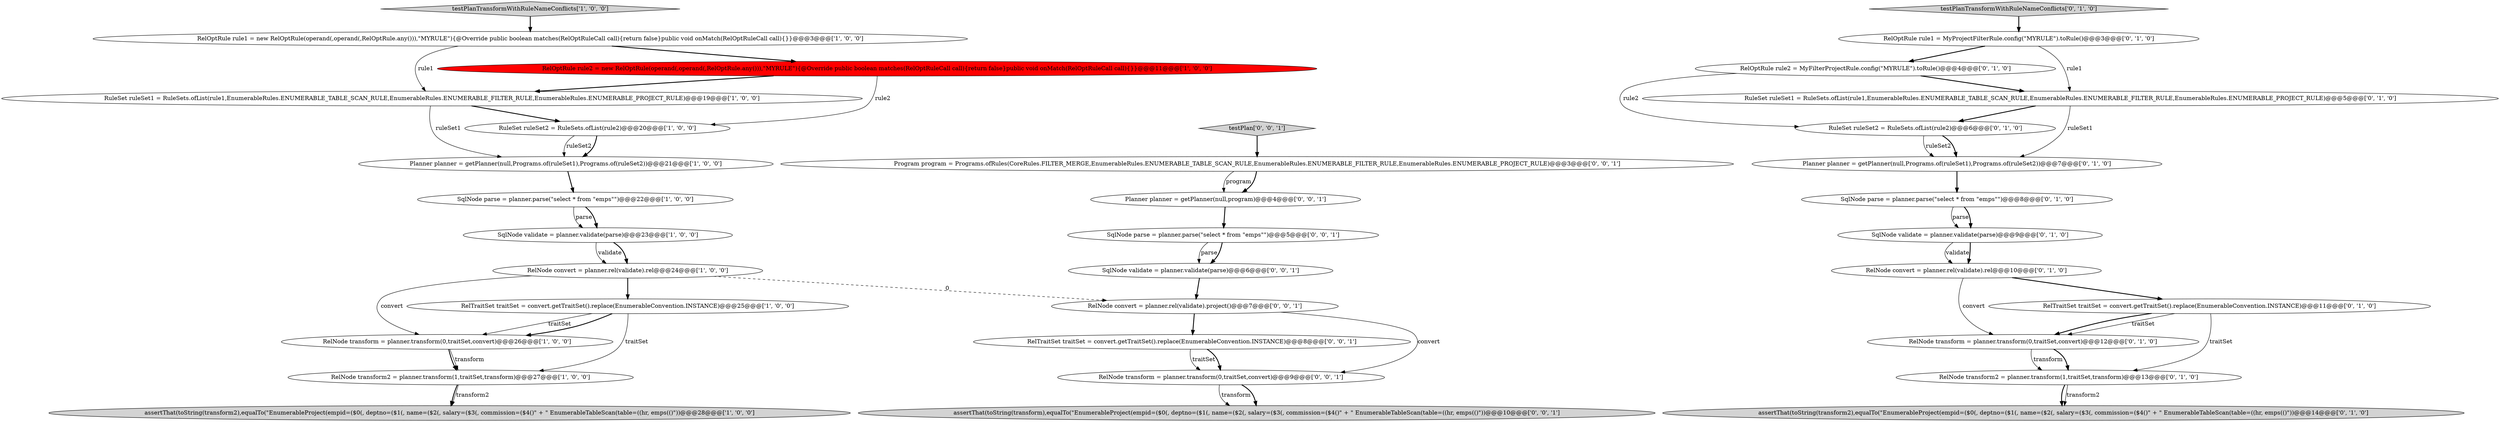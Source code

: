 digraph {
1 [style = filled, label = "RelNode transform = planner.transform(0,traitSet,convert)@@@26@@@['1', '0', '0']", fillcolor = white, shape = ellipse image = "AAA0AAABBB1BBB"];
28 [style = filled, label = "SqlNode validate = planner.validate(parse)@@@6@@@['0', '0', '1']", fillcolor = white, shape = ellipse image = "AAA0AAABBB3BBB"];
21 [style = filled, label = "testPlanTransformWithRuleNameConflicts['0', '1', '0']", fillcolor = lightgray, shape = diamond image = "AAA0AAABBB2BBB"];
10 [style = filled, label = "RelNode convert = planner.rel(validate).rel@@@24@@@['1', '0', '0']", fillcolor = white, shape = ellipse image = "AAA0AAABBB1BBB"];
9 [style = filled, label = "RelTraitSet traitSet = convert.getTraitSet().replace(EnumerableConvention.INSTANCE)@@@25@@@['1', '0', '0']", fillcolor = white, shape = ellipse image = "AAA0AAABBB1BBB"];
29 [style = filled, label = "RelNode transform = planner.transform(0,traitSet,convert)@@@9@@@['0', '0', '1']", fillcolor = white, shape = ellipse image = "AAA0AAABBB3BBB"];
13 [style = filled, label = "SqlNode parse = planner.parse(\"select * from \"emps\"\")@@@8@@@['0', '1', '0']", fillcolor = white, shape = ellipse image = "AAA0AAABBB2BBB"];
4 [style = filled, label = "SqlNode parse = planner.parse(\"select * from \"emps\"\")@@@22@@@['1', '0', '0']", fillcolor = white, shape = ellipse image = "AAA0AAABBB1BBB"];
5 [style = filled, label = "RelOptRule rule1 = new RelOptRule(operand(,operand(,RelOptRule.any())),\"MYRULE\"){@Override public boolean matches(RelOptRuleCall call){return false}public void onMatch(RelOptRuleCall call){}}@@@3@@@['1', '0', '0']", fillcolor = white, shape = ellipse image = "AAA0AAABBB1BBB"];
26 [style = filled, label = "RelTraitSet traitSet = convert.getTraitSet().replace(EnumerableConvention.INSTANCE)@@@8@@@['0', '0', '1']", fillcolor = white, shape = ellipse image = "AAA0AAABBB3BBB"];
16 [style = filled, label = "assertThat(toString(transform2),equalTo(\"EnumerableProject(empid=($0(, deptno=($1(, name=($2(, salary=($3(, commission=($4()\" + \" EnumerableTableScan(table=((hr, emps(()\"))@@@14@@@['0', '1', '0']", fillcolor = lightgray, shape = ellipse image = "AAA0AAABBB2BBB"];
17 [style = filled, label = "RelNode convert = planner.rel(validate).rel@@@10@@@['0', '1', '0']", fillcolor = white, shape = ellipse image = "AAA0AAABBB2BBB"];
3 [style = filled, label = "assertThat(toString(transform2),equalTo(\"EnumerableProject(empid=($0(, deptno=($1(, name=($2(, salary=($3(, commission=($4()\" + \" EnumerableTableScan(table=((hr, emps(()\"))@@@28@@@['1', '0', '0']", fillcolor = lightgray, shape = ellipse image = "AAA0AAABBB1BBB"];
31 [style = filled, label = "SqlNode parse = planner.parse(\"select * from \"emps\"\")@@@5@@@['0', '0', '1']", fillcolor = white, shape = ellipse image = "AAA0AAABBB3BBB"];
6 [style = filled, label = "RuleSet ruleSet1 = RuleSets.ofList(rule1,EnumerableRules.ENUMERABLE_TABLE_SCAN_RULE,EnumerableRules.ENUMERABLE_FILTER_RULE,EnumerableRules.ENUMERABLE_PROJECT_RULE)@@@19@@@['1', '0', '0']", fillcolor = white, shape = ellipse image = "AAA0AAABBB1BBB"];
23 [style = filled, label = "RelOptRule rule2 = MyFilterProjectRule.config(\"MYRULE\").toRule()@@@4@@@['0', '1', '0']", fillcolor = white, shape = ellipse image = "AAA0AAABBB2BBB"];
33 [style = filled, label = "assertThat(toString(transform),equalTo(\"EnumerableProject(empid=($0(, deptno=($1(, name=($2(, salary=($3(, commission=($4()\" + \" EnumerableTableScan(table=((hr, emps(()\"))@@@10@@@['0', '0', '1']", fillcolor = lightgray, shape = ellipse image = "AAA0AAABBB3BBB"];
11 [style = filled, label = "SqlNode validate = planner.validate(parse)@@@23@@@['1', '0', '0']", fillcolor = white, shape = ellipse image = "AAA0AAABBB1BBB"];
14 [style = filled, label = "RelNode transform = planner.transform(0,traitSet,convert)@@@12@@@['0', '1', '0']", fillcolor = white, shape = ellipse image = "AAA0AAABBB2BBB"];
22 [style = filled, label = "SqlNode validate = planner.validate(parse)@@@9@@@['0', '1', '0']", fillcolor = white, shape = ellipse image = "AAA0AAABBB2BBB"];
0 [style = filled, label = "RelNode transform2 = planner.transform(1,traitSet,transform)@@@27@@@['1', '0', '0']", fillcolor = white, shape = ellipse image = "AAA0AAABBB1BBB"];
27 [style = filled, label = "RelNode convert = planner.rel(validate).project()@@@7@@@['0', '0', '1']", fillcolor = white, shape = ellipse image = "AAA0AAABBB3BBB"];
20 [style = filled, label = "RelTraitSet traitSet = convert.getTraitSet().replace(EnumerableConvention.INSTANCE)@@@11@@@['0', '1', '0']", fillcolor = white, shape = ellipse image = "AAA0AAABBB2BBB"];
30 [style = filled, label = "testPlan['0', '0', '1']", fillcolor = lightgray, shape = diamond image = "AAA0AAABBB3BBB"];
18 [style = filled, label = "RelOptRule rule1 = MyProjectFilterRule.config(\"MYRULE\").toRule()@@@3@@@['0', '1', '0']", fillcolor = white, shape = ellipse image = "AAA0AAABBB2BBB"];
34 [style = filled, label = "Program program = Programs.ofRules(CoreRules.FILTER_MERGE,EnumerableRules.ENUMERABLE_TABLE_SCAN_RULE,EnumerableRules.ENUMERABLE_FILTER_RULE,EnumerableRules.ENUMERABLE_PROJECT_RULE)@@@3@@@['0', '0', '1']", fillcolor = white, shape = ellipse image = "AAA0AAABBB3BBB"];
19 [style = filled, label = "RelNode transform2 = planner.transform(1,traitSet,transform)@@@13@@@['0', '1', '0']", fillcolor = white, shape = ellipse image = "AAA0AAABBB2BBB"];
32 [style = filled, label = "Planner planner = getPlanner(null,program)@@@4@@@['0', '0', '1']", fillcolor = white, shape = ellipse image = "AAA0AAABBB3BBB"];
15 [style = filled, label = "Planner planner = getPlanner(null,Programs.of(ruleSet1),Programs.of(ruleSet2))@@@7@@@['0', '1', '0']", fillcolor = white, shape = ellipse image = "AAA0AAABBB2BBB"];
8 [style = filled, label = "RuleSet ruleSet2 = RuleSets.ofList(rule2)@@@20@@@['1', '0', '0']", fillcolor = white, shape = ellipse image = "AAA0AAABBB1BBB"];
7 [style = filled, label = "Planner planner = getPlanner(null,Programs.of(ruleSet1),Programs.of(ruleSet2))@@@21@@@['1', '0', '0']", fillcolor = white, shape = ellipse image = "AAA0AAABBB1BBB"];
25 [style = filled, label = "RuleSet ruleSet2 = RuleSets.ofList(rule2)@@@6@@@['0', '1', '0']", fillcolor = white, shape = ellipse image = "AAA0AAABBB2BBB"];
24 [style = filled, label = "RuleSet ruleSet1 = RuleSets.ofList(rule1,EnumerableRules.ENUMERABLE_TABLE_SCAN_RULE,EnumerableRules.ENUMERABLE_FILTER_RULE,EnumerableRules.ENUMERABLE_PROJECT_RULE)@@@5@@@['0', '1', '0']", fillcolor = white, shape = ellipse image = "AAA0AAABBB2BBB"];
2 [style = filled, label = "testPlanTransformWithRuleNameConflicts['1', '0', '0']", fillcolor = lightgray, shape = diamond image = "AAA0AAABBB1BBB"];
12 [style = filled, label = "RelOptRule rule2 = new RelOptRule(operand(,operand(,RelOptRule.any())),\"MYRULE\"){@Override public boolean matches(RelOptRuleCall call){return false}public void onMatch(RelOptRuleCall call){}}@@@11@@@['1', '0', '0']", fillcolor = red, shape = ellipse image = "AAA1AAABBB1BBB"];
0->3 [style = bold, label=""];
11->10 [style = solid, label="validate"];
27->29 [style = solid, label="convert"];
15->13 [style = bold, label=""];
10->1 [style = solid, label="convert"];
23->25 [style = solid, label="rule2"];
24->15 [style = solid, label="ruleSet1"];
18->23 [style = bold, label=""];
26->29 [style = solid, label="traitSet"];
14->19 [style = solid, label="transform"];
26->29 [style = bold, label=""];
8->7 [style = solid, label="ruleSet2"];
13->22 [style = solid, label="parse"];
22->17 [style = solid, label="validate"];
17->14 [style = solid, label="convert"];
14->19 [style = bold, label=""];
25->15 [style = solid, label="ruleSet2"];
20->14 [style = bold, label=""];
30->34 [style = bold, label=""];
20->19 [style = solid, label="traitSet"];
1->0 [style = bold, label=""];
7->4 [style = bold, label=""];
4->11 [style = solid, label="parse"];
29->33 [style = solid, label="transform"];
10->27 [style = dashed, label="0"];
12->6 [style = bold, label=""];
21->18 [style = bold, label=""];
8->7 [style = bold, label=""];
6->7 [style = solid, label="ruleSet1"];
19->16 [style = bold, label=""];
5->6 [style = solid, label="rule1"];
31->28 [style = solid, label="parse"];
18->24 [style = solid, label="rule1"];
23->24 [style = bold, label=""];
29->33 [style = bold, label=""];
19->16 [style = solid, label="transform2"];
9->0 [style = solid, label="traitSet"];
34->32 [style = solid, label="program"];
5->12 [style = bold, label=""];
11->10 [style = bold, label=""];
1->0 [style = solid, label="transform"];
24->25 [style = bold, label=""];
12->8 [style = solid, label="rule2"];
6->8 [style = bold, label=""];
9->1 [style = solid, label="traitSet"];
25->15 [style = bold, label=""];
22->17 [style = bold, label=""];
0->3 [style = solid, label="transform2"];
20->14 [style = solid, label="traitSet"];
34->32 [style = bold, label=""];
10->9 [style = bold, label=""];
13->22 [style = bold, label=""];
31->28 [style = bold, label=""];
28->27 [style = bold, label=""];
9->1 [style = bold, label=""];
4->11 [style = bold, label=""];
32->31 [style = bold, label=""];
2->5 [style = bold, label=""];
17->20 [style = bold, label=""];
27->26 [style = bold, label=""];
}
